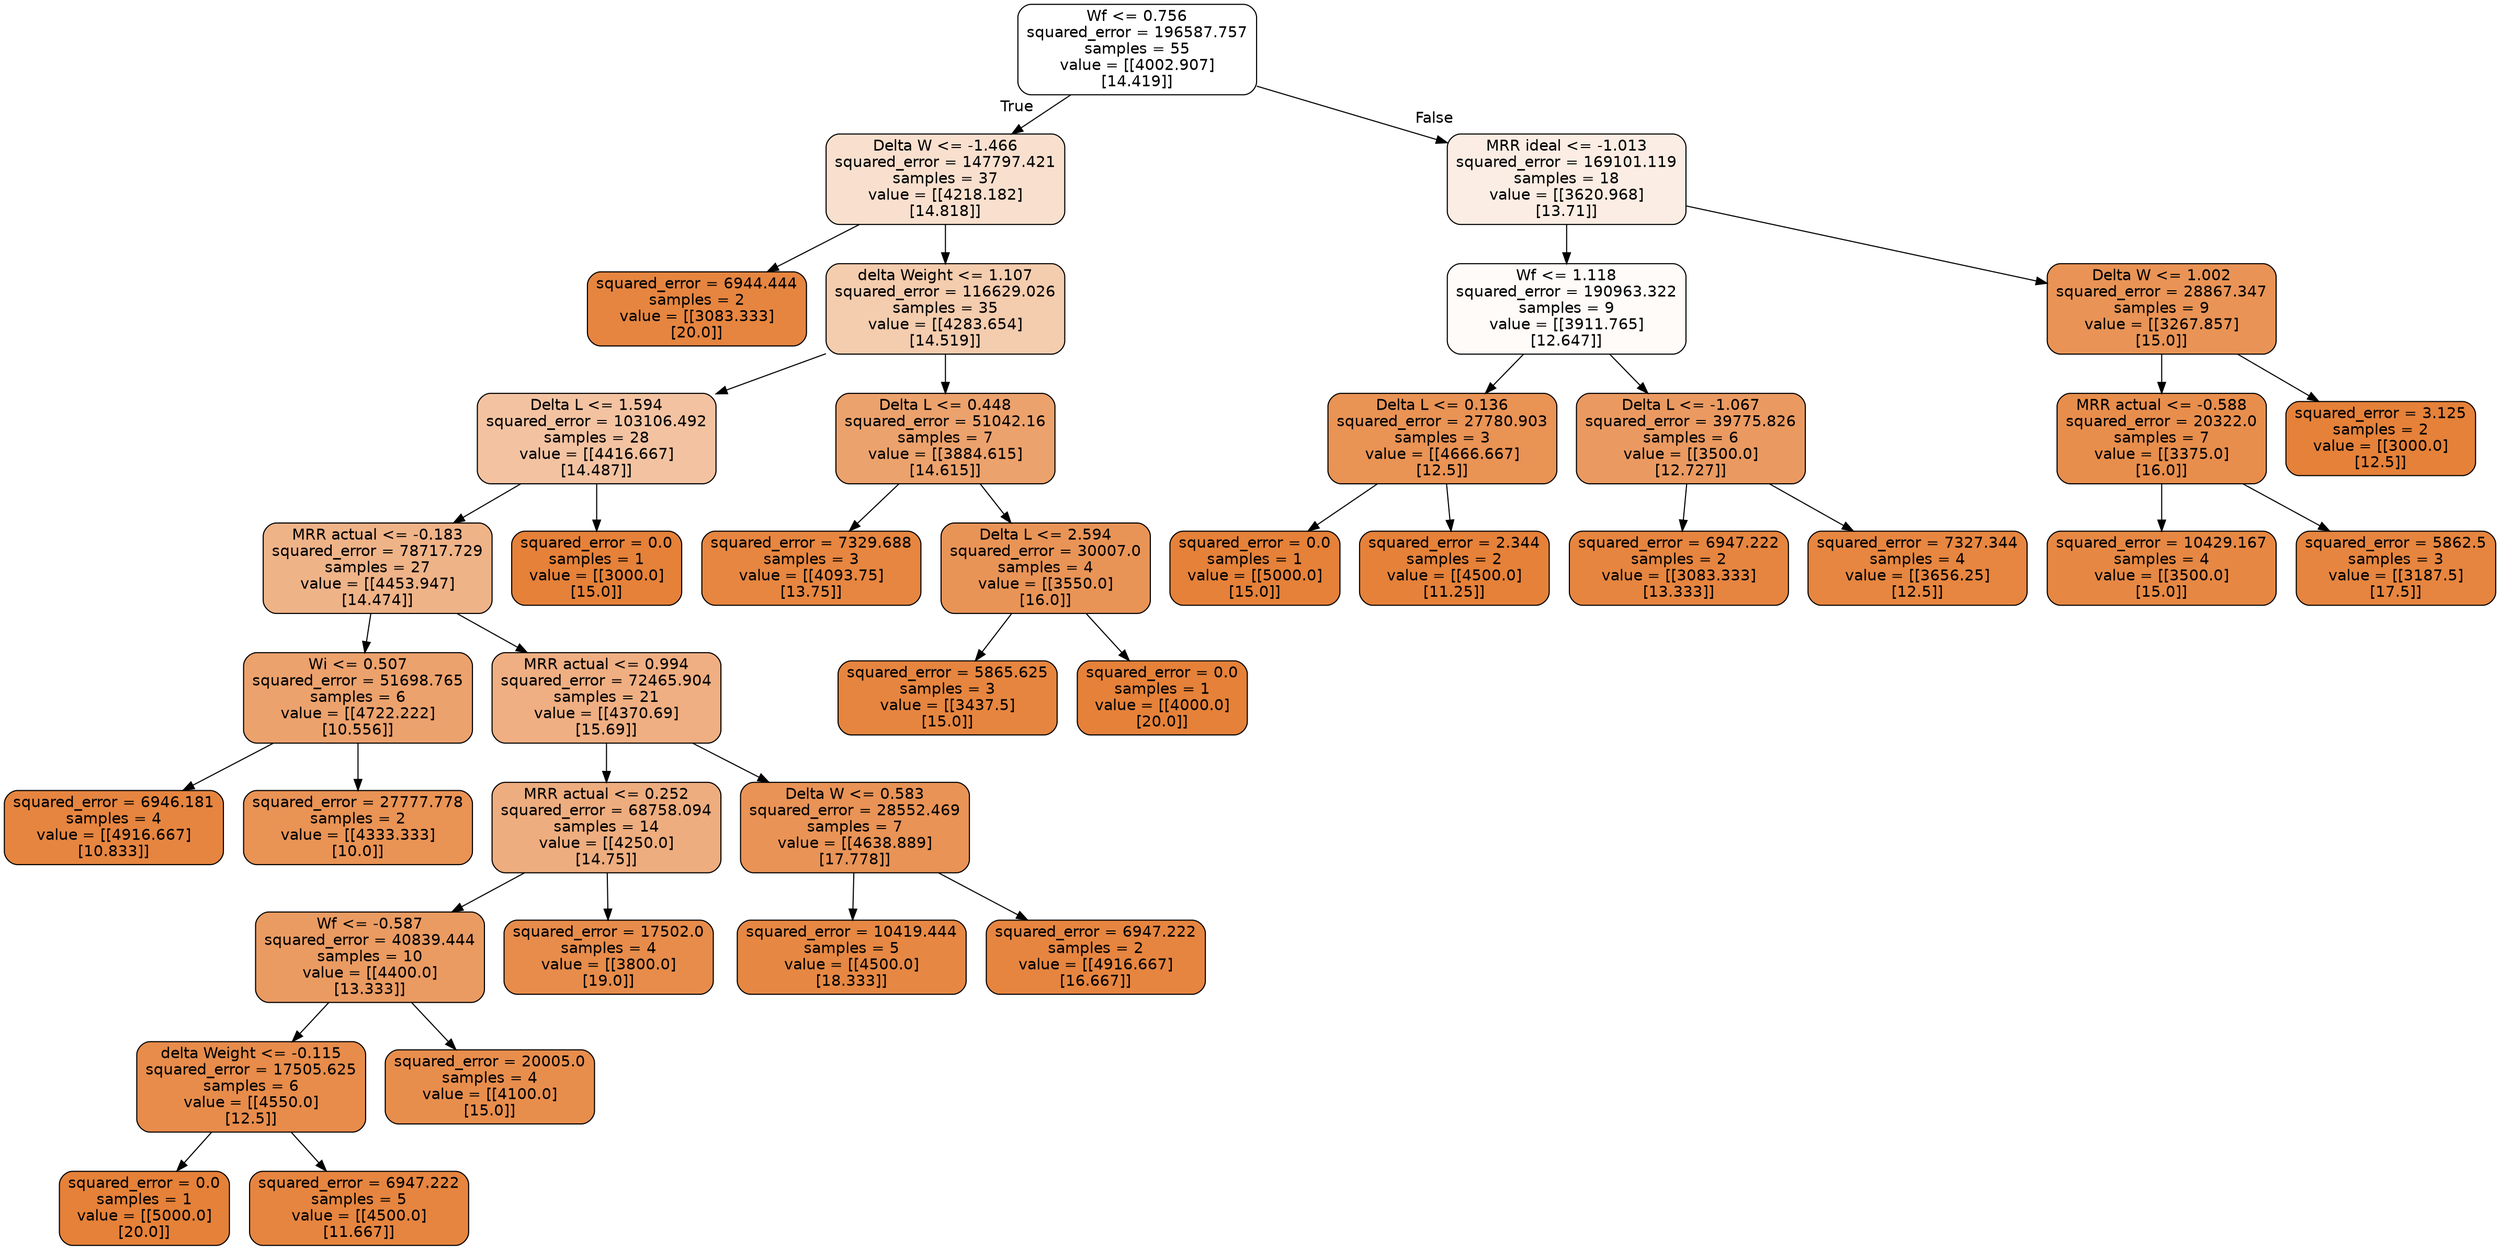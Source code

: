 digraph Tree {
node [shape=box, style="filled, rounded", color="black", fontname="helvetica"] ;
edge [fontname="helvetica"] ;
0 [label="Wf <= 0.756\nsquared_error = 196587.757\nsamples = 55\nvalue = [[4002.907]\n[14.419]]", fillcolor="#ffffff"] ;
1 [label="Delta W <= -1.466\nsquared_error = 147797.421\nsamples = 37\nvalue = [[4218.182]\n[14.818]]", fillcolor="#f9e0ce"] ;
0 -> 1 [labeldistance=2.5, labelangle=45, headlabel="True"] ;
3 [label="squared_error = 6944.444\nsamples = 2\nvalue = [[3083.333]\n[20.0]]", fillcolor="#e68540"] ;
1 -> 3 ;
4 [label="delta Weight <= 1.107\nsquared_error = 116629.026\nsamples = 35\nvalue = [[4283.654]\n[14.519]]", fillcolor="#f4ccae"] ;
1 -> 4 ;
9 [label="Delta L <= 1.594\nsquared_error = 103106.492\nsamples = 28\nvalue = [[4416.667]\n[14.487]]", fillcolor="#f3c3a1"] ;
4 -> 9 ;
11 [label="MRR actual <= -0.183\nsquared_error = 78717.729\nsamples = 27\nvalue = [[4453.947]\n[14.474]]", fillcolor="#efb388"] ;
9 -> 11 ;
15 [label="Wi <= 0.507\nsquared_error = 51698.765\nsamples = 6\nvalue = [[4722.222]\n[10.556]]", fillcolor="#eca26d"] ;
11 -> 15 ;
23 [label="squared_error = 6946.181\nsamples = 4\nvalue = [[4916.667]\n[10.833]]", fillcolor="#e68540"] ;
15 -> 23 ;
24 [label="squared_error = 27777.778\nsamples = 2\nvalue = [[4333.333]\n[10.0]]", fillcolor="#e99355"] ;
15 -> 24 ;
16 [label="MRR actual <= 0.994\nsquared_error = 72465.904\nsamples = 21\nvalue = [[4370.69]\n[15.69]]", fillcolor="#efaf82"] ;
11 -> 16 ;
17 [label="MRR actual <= 0.252\nsquared_error = 68758.094\nsamples = 14\nvalue = [[4250.0]\n[14.75]]", fillcolor="#eead7e"] ;
16 -> 17 ;
19 [label="Wf <= -0.587\nsquared_error = 40839.444\nsamples = 10\nvalue = [[4400.0]\n[13.333]]", fillcolor="#ea9b62"] ;
17 -> 19 ;
25 [label="delta Weight <= -0.115\nsquared_error = 17505.625\nsamples = 6\nvalue = [[4550.0]\n[12.5]]", fillcolor="#e78c4b"] ;
19 -> 25 ;
37 [label="squared_error = 0.0\nsamples = 1\nvalue = [[5000.0]\n[20.0]]", fillcolor="#e58139"] ;
25 -> 37 ;
38 [label="squared_error = 6947.222\nsamples = 5\nvalue = [[4500.0]\n[11.667]]", fillcolor="#e68540"] ;
25 -> 38 ;
26 [label="squared_error = 20005.0\nsamples = 4\nvalue = [[4100.0]\n[15.0]]", fillcolor="#e88e4d"] ;
19 -> 26 ;
20 [label="squared_error = 17502.0\nsamples = 4\nvalue = [[3800.0]\n[19.0]]", fillcolor="#e78c4b"] ;
17 -> 20 ;
18 [label="Delta W <= 0.583\nsquared_error = 28552.469\nsamples = 7\nvalue = [[4638.889]\n[17.778]]", fillcolor="#e99356"] ;
16 -> 18 ;
29 [label="squared_error = 10419.444\nsamples = 5\nvalue = [[4500.0]\n[18.333]]", fillcolor="#e68843"] ;
18 -> 29 ;
30 [label="squared_error = 6947.222\nsamples = 2\nvalue = [[4916.667]\n[16.667]]", fillcolor="#e68540"] ;
18 -> 30 ;
12 [label="squared_error = 0.0\nsamples = 1\nvalue = [[3000.0]\n[15.0]]", fillcolor="#e58139"] ;
9 -> 12 ;
10 [label="Delta L <= 0.448\nsquared_error = 51042.16\nsamples = 7\nvalue = [[3884.615]\n[14.615]]", fillcolor="#eca26c"] ;
4 -> 10 ;
13 [label="squared_error = 7329.688\nsamples = 3\nvalue = [[4093.75]\n[13.75]]", fillcolor="#e68640"] ;
10 -> 13 ;
14 [label="Delta L <= 2.594\nsquared_error = 30007.0\nsamples = 4\nvalue = [[3550.0]\n[16.0]]", fillcolor="#e99457"] ;
10 -> 14 ;
33 [label="squared_error = 5865.625\nsamples = 3\nvalue = [[3437.5]\n[15.0]]", fillcolor="#e6853f"] ;
14 -> 33 ;
34 [label="squared_error = 0.0\nsamples = 1\nvalue = [[4000.0]\n[20.0]]", fillcolor="#e58139"] ;
14 -> 34 ;
2 [label="MRR ideal <= -1.013\nsquared_error = 169101.119\nsamples = 18\nvalue = [[3620.968]\n[13.71]]", fillcolor="#fbede3"] ;
0 -> 2 [labeldistance=2.5, labelangle=-45, headlabel="False"] ;
5 [label="Wf <= 1.118\nsquared_error = 190963.322\nsamples = 9\nvalue = [[3911.765]\n[12.647]]", fillcolor="#fefbf9"] ;
2 -> 5 ;
7 [label="Delta L <= 0.136\nsquared_error = 27780.903\nsamples = 3\nvalue = [[4666.667]\n[12.5]]", fillcolor="#e99355"] ;
5 -> 7 ;
31 [label="squared_error = 0.0\nsamples = 1\nvalue = [[5000.0]\n[15.0]]", fillcolor="#e58139"] ;
7 -> 31 ;
32 [label="squared_error = 2.344\nsamples = 2\nvalue = [[4500.0]\n[11.25]]", fillcolor="#e58139"] ;
7 -> 32 ;
8 [label="Delta L <= -1.067\nsquared_error = 39775.826\nsamples = 6\nvalue = [[3500.0]\n[12.727]]", fillcolor="#ea9a61"] ;
5 -> 8 ;
21 [label="squared_error = 6947.222\nsamples = 2\nvalue = [[3083.333]\n[13.333]]", fillcolor="#e68540"] ;
8 -> 21 ;
22 [label="squared_error = 7327.344\nsamples = 4\nvalue = [[3656.25]\n[12.5]]", fillcolor="#e68640"] ;
8 -> 22 ;
6 [label="Delta W <= 1.002\nsquared_error = 28867.347\nsamples = 9\nvalue = [[3267.857]\n[15.0]]", fillcolor="#e99456"] ;
2 -> 6 ;
27 [label="MRR actual <= -0.588\nsquared_error = 20322.0\nsamples = 7\nvalue = [[3375.0]\n[16.0]]", fillcolor="#e88e4d"] ;
6 -> 27 ;
35 [label="squared_error = 10429.167\nsamples = 4\nvalue = [[3500.0]\n[15.0]]", fillcolor="#e68844"] ;
27 -> 35 ;
36 [label="squared_error = 5862.5\nsamples = 3\nvalue = [[3187.5]\n[17.5]]", fillcolor="#e6853f"] ;
27 -> 36 ;
28 [label="squared_error = 3.125\nsamples = 2\nvalue = [[3000.0]\n[12.5]]", fillcolor="#e58139"] ;
6 -> 28 ;
}